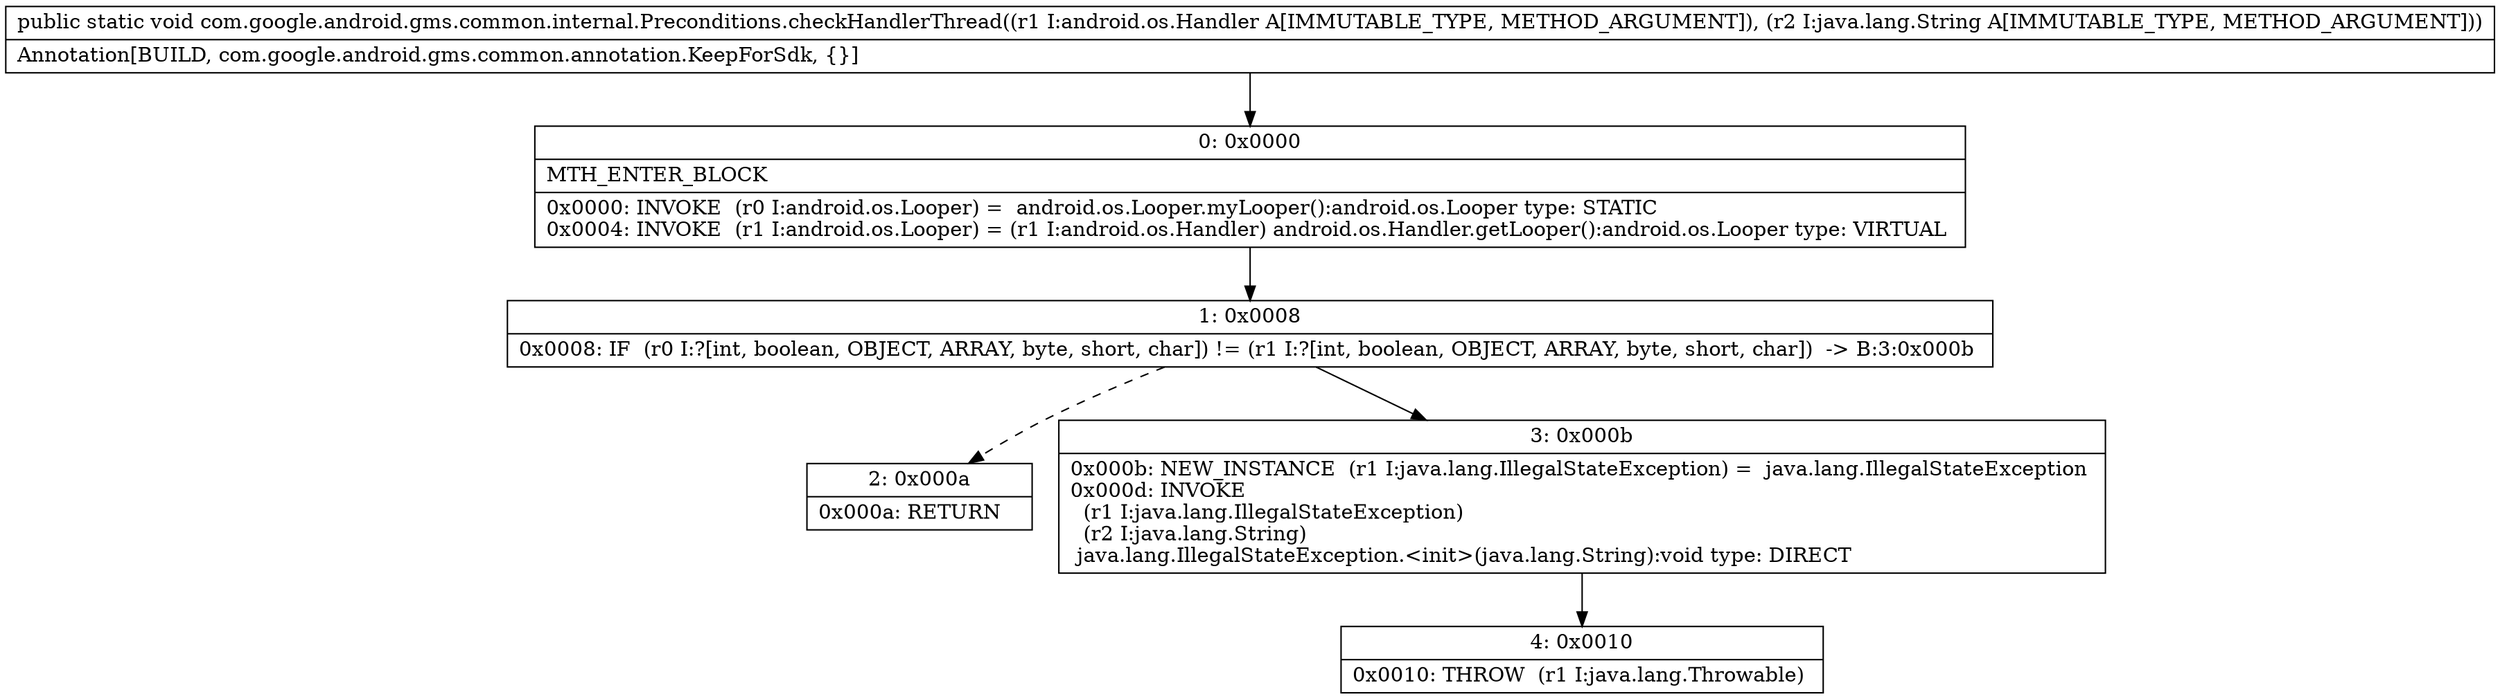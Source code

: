 digraph "CFG forcom.google.android.gms.common.internal.Preconditions.checkHandlerThread(Landroid\/os\/Handler;Ljava\/lang\/String;)V" {
Node_0 [shape=record,label="{0\:\ 0x0000|MTH_ENTER_BLOCK\l|0x0000: INVOKE  (r0 I:android.os.Looper) =  android.os.Looper.myLooper():android.os.Looper type: STATIC \l0x0004: INVOKE  (r1 I:android.os.Looper) = (r1 I:android.os.Handler) android.os.Handler.getLooper():android.os.Looper type: VIRTUAL \l}"];
Node_1 [shape=record,label="{1\:\ 0x0008|0x0008: IF  (r0 I:?[int, boolean, OBJECT, ARRAY, byte, short, char]) != (r1 I:?[int, boolean, OBJECT, ARRAY, byte, short, char])  \-\> B:3:0x000b \l}"];
Node_2 [shape=record,label="{2\:\ 0x000a|0x000a: RETURN   \l}"];
Node_3 [shape=record,label="{3\:\ 0x000b|0x000b: NEW_INSTANCE  (r1 I:java.lang.IllegalStateException) =  java.lang.IllegalStateException \l0x000d: INVOKE  \l  (r1 I:java.lang.IllegalStateException)\l  (r2 I:java.lang.String)\l java.lang.IllegalStateException.\<init\>(java.lang.String):void type: DIRECT \l}"];
Node_4 [shape=record,label="{4\:\ 0x0010|0x0010: THROW  (r1 I:java.lang.Throwable) \l}"];
MethodNode[shape=record,label="{public static void com.google.android.gms.common.internal.Preconditions.checkHandlerThread((r1 I:android.os.Handler A[IMMUTABLE_TYPE, METHOD_ARGUMENT]), (r2 I:java.lang.String A[IMMUTABLE_TYPE, METHOD_ARGUMENT]))  | Annotation[BUILD, com.google.android.gms.common.annotation.KeepForSdk, \{\}]\l}"];
MethodNode -> Node_0;
Node_0 -> Node_1;
Node_1 -> Node_2[style=dashed];
Node_1 -> Node_3;
Node_3 -> Node_4;
}

